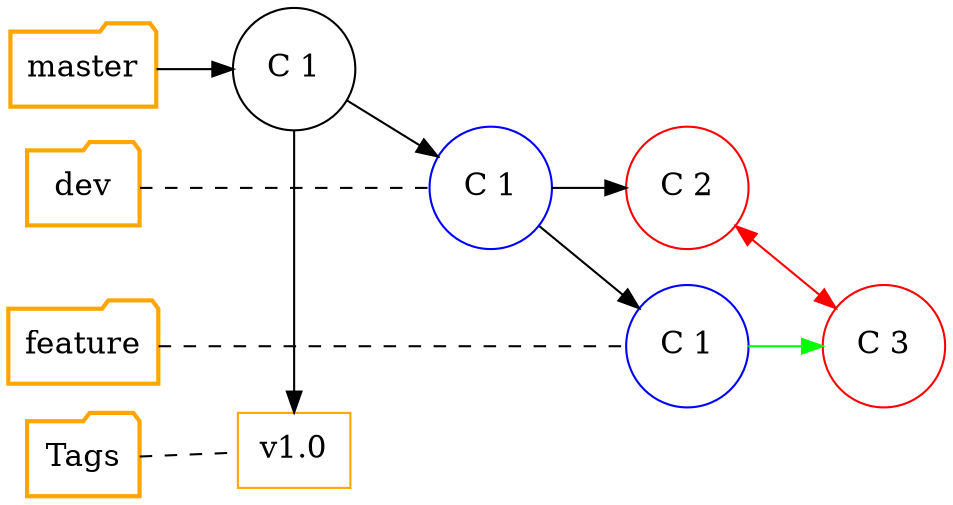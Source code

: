 digraph git_scenario_5 {
    splines=line
    rankdir="LR"
    bgcolor="transparent"

    /* Nodes representing the branches */
    node[ fontsize=15.0,style="bold", shape=folder, color=orange]
    master [group="master"]
    dev [group="dev"]
    feature [label="feature", group="feature"]
    tags [label="Tags", group="tags"]

    /* Nodes representing commit */
    node[ fontsize=15.0,style="",shape=circle, color=""]
    C_1[label="C 1", group="master"]
    C_2[label="C 2", group="dev", color="red"]
    C_3[label="C 3", group="feature", color="red"]

    /* Nodes representing pointer */
    node[color="blue"]
    C_1_D [label="C 1", group="dev"]
    C_1_F_1 [label="C 1", group="feature"]

    /* Nodes representing Tags */
    node[shape=rect,fontsize=15.0, style="", color=orange]
    T_1 [label="v1.0", group="release"]

    /* Define master branch commits */
    master -> C_1
    feature -> C_1_F_1 [arrowhead=none,style="dashed"]
    dev -> C_1_D [arrowhead=none,style="dashed"]
    tags -> T_1 [arrowhead=none,style="dashed"]

    /* 1. inter branch commit */
    C_1 -> C_1_D -> C_1_F_1
    C_1_D -> C_2
    C_1_F_1 -> C_3 [color="green"]

    /* 2. Git Tags */
    C_1 -> T_1

    /* 3. Conflicts */
    C_2 -> C_3 [dir=both,color=red]

    /* Connect branches with invis edges, to declare ordering this way */
    edge[style=invis]
    master -> dev -> feature -> tags

    {rank=same; C_1 T_1}
    {rank=same; C_2 C_1_F_1}
    {rank=same; master dev feature tags}
}
